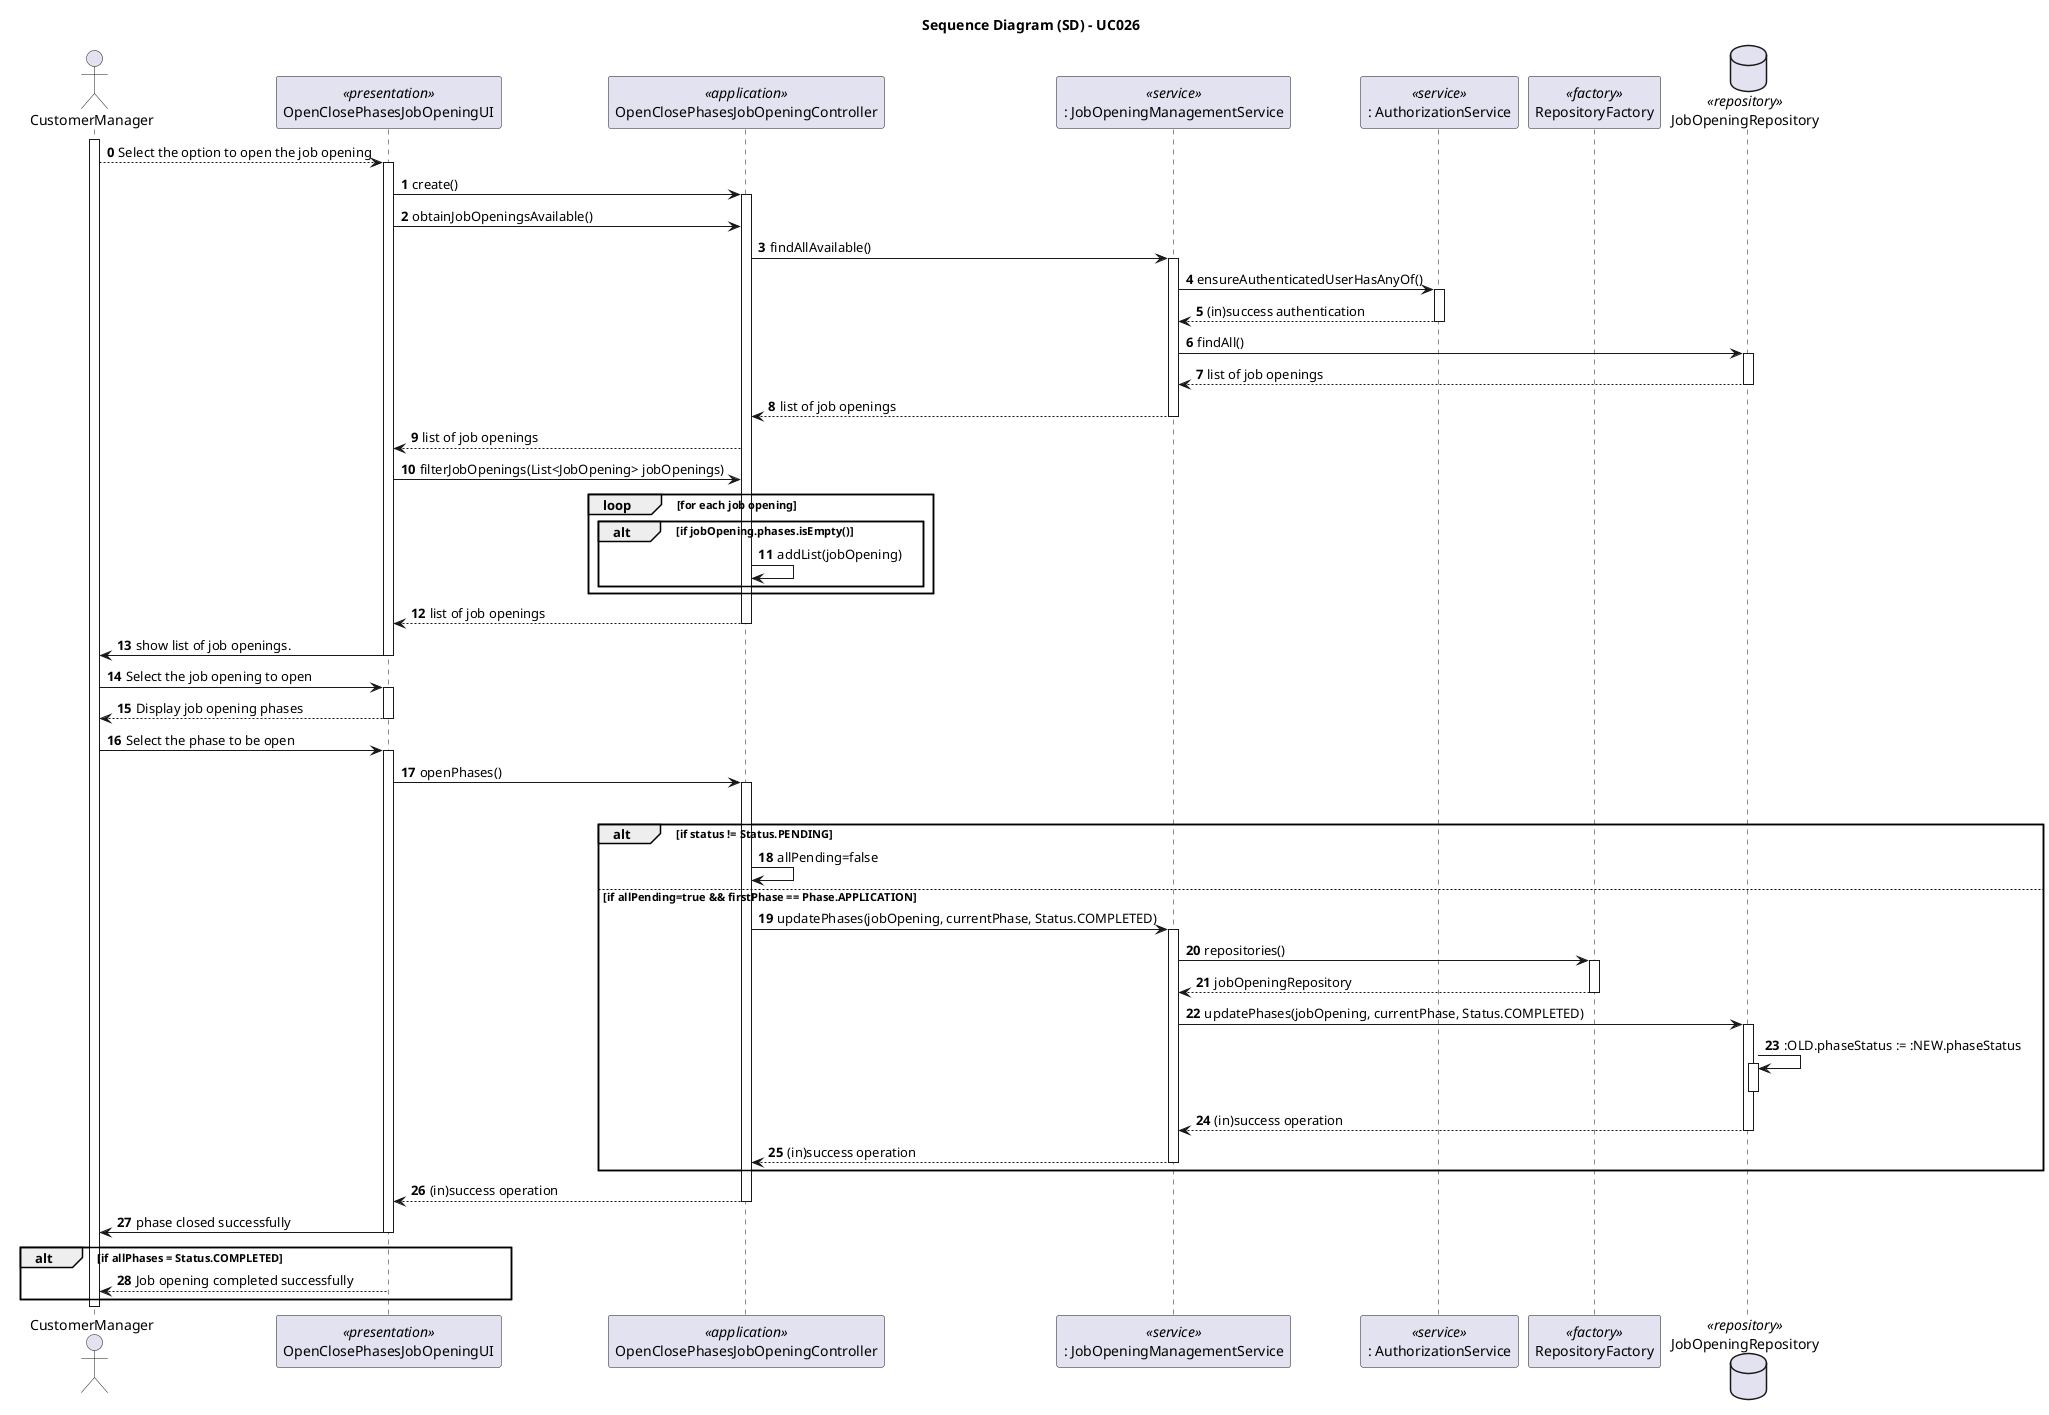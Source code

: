 @startuml
skinparam packageStyle rectangle
skinparam shadowing false
autonumber 0
skinparam linetype polyline

skinparam classAttributeIconSize 0

title Sequence Diagram (SD) - UC026

actor CustomerManager as CM
participant OpenClosePhasesJobOpeningUI as UI <<presentation>>
participant OpenClosePhasesJobOpeningController as Controller <<application>>
participant ": JobOpeningManagementService" as Service  <<service>>
participant ": AuthorizationService" as AuthService <<service>>
participant RepositoryFactory as Factory <<factory>>
database JobOpeningRepository as Repository <<repository>>

activate CM

    CM --> UI: Select the option to open the job opening
    activate UI

    UI -> Controller: create()

       activate Controller

            UI -> Controller : obtainJobOpeningsAvailable()


                Controller -> Service : findAllAvailable()

           activate Service

                  Service -> AuthService : ensureAuthenticatedUserHasAnyOf()

                    activate AuthService

                        AuthService --> Service : (in)success authentication

                    deactivate AuthService

                  Service -> Repository : findAll()

                    activate Repository

                        Repository --> Service : list of job openings

                    deactivate Repository

                  Service --> Controller : list of job openings

           deactivate Service

            Controller --> UI : list of job openings

            UI -> Controller : filterJobOpenings(List<JobOpening> jobOpenings)

            loop for each job opening

                alt if jobOpening.phases.isEmpty()

                    Controller -> Controller : addList(jobOpening)

                end if
            end

            Controller --> UI : list of job openings

       deactivate Controller

    UI -> CM: show list of job openings.

    deactivate UI


        CM -> UI: Select the job opening to open

    activate UI

        UI --> CM: Display job opening phases
    deactivate UI

        CM -> UI: Select the phase to be open

        activate UI

                UI -> Controller: openPhases()

                activate Controller

                        loop phases of jobOpening

                            alt if status != Status.PENDING

                                    Controller -> Controller : allPending=false

                            else if allPending=true && firstPhase == Phase.APPLICATION

                                Controller -> Service : updatePhases(jobOpening, currentPhase, Status.COMPLETED)

                                activate Service

                                    Service -> Factory : repositories()

                                        activate Factory

                                            Factory --> Service : jobOpeningRepository

                                        deactivate Factory

                                        Service -> Repository : updatePhases(jobOpening, currentPhase, Status.COMPLETED)
                                        activate Repository

                                            Repository -> Repository : :OLD.phaseStatus := :NEW.phaseStatus
                                        activate Repository
                                            deactivate Repository

                                        Repository --> Service : (in)success operation
                                        deactivate Repository

                                        Service --> Controller : (in)success operation

                                deactivate Service

                            end alt

                        Controller --> UI : (in)success operation

                deactivate Controller

            UI -> CM: phase closed successfully

        deactivate UI

    alt if allPhases = Status.COMPLETED

        UI --> CM: Job opening completed successfully

    end

            deactivate UI

    deactivate CM


@enduml
